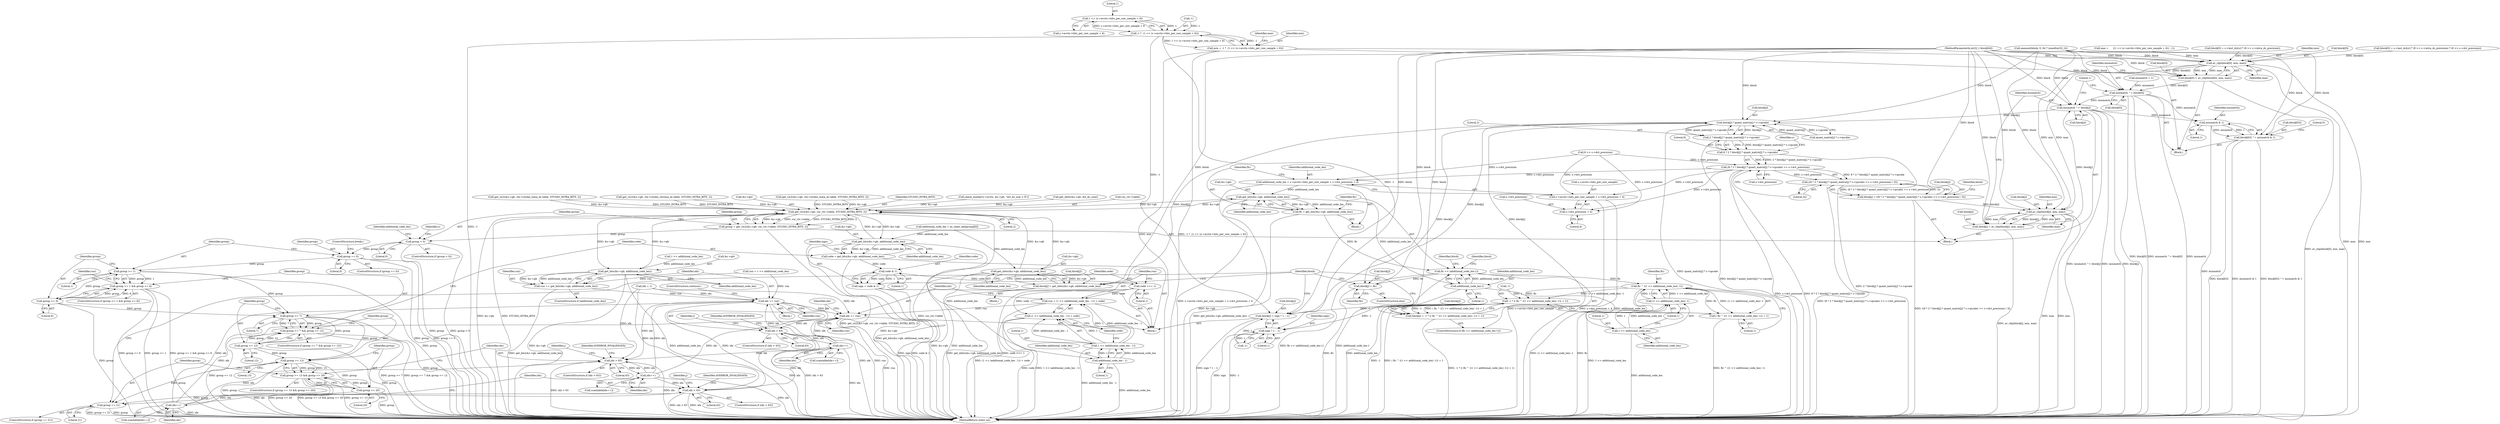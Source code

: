 digraph "0_FFmpeg_d227ed5d598340e719eff7156b1aa0a4469e9a6a@pointer" {
"1000164" [label="(Call,1 << (s->avctx->bits_per_raw_sample + 6))"];
"1000161" [label="(Call,-1 *  (1 << (s->avctx->bits_per_raw_sample + 6)))"];
"1000159" [label="(Call,min = -1 *  (1 << (s->avctx->bits_per_raw_sample + 6)))"];
"1000373" [label="(Call,av_clip(block[0], min, max))"];
"1000369" [label="(Call,block[0] = av_clip(block[0], min, max))"];
"1000379" [label="(Call,mismatch ^= block[0])"];
"1000659" [label="(Call,mismatch ^= block[j])"];
"1000634" [label="(Call,block[j] * quant_matrix[j] * s->qscale)"];
"1000632" [label="(Call,2 * block[j] * quant_matrix[j] * s->qscale)"];
"1000630" [label="(Call,8 * 2 * block[j] * quant_matrix[j] * s->qscale)"];
"1000629" [label="(Call,(8 * 2 * block[j] * quant_matrix[j] * s->qscale) >> s->dct_precision)"];
"1000575" [label="(Call,additional_code_len = s->avctx->bits_per_raw_sample + s->dct_precision + 4)"];
"1000590" [label="(Call,get_bits(&s->gb, additional_code_len))"];
"1000389" [label="(Call,get_vlc2(&s->gb, cur_vlc->table, STUDIO_INTRA_BITS, 2))"];
"1000387" [label="(Call,group = get_vlc2(&s->gb, cur_vlc->table, STUDIO_INTRA_BITS, 2))"];
"1000400" [label="(Call,group < 0)"];
"1000432" [label="(Call,group == 0)"];
"1000440" [label="(Call,group >= 1)"];
"1000439" [label="(Call,group >= 1 && group <= 6)"];
"1000443" [label="(Call,group <= 6)"];
"1000469" [label="(Call,group >= 7)"];
"1000468" [label="(Call,group >= 7 && group <= 12)"];
"1000472" [label="(Call,group <= 12)"];
"1000528" [label="(Call,group >= 13)"];
"1000527" [label="(Call,group >= 13 && group <= 20)"];
"1000531" [label="(Call,group <= 20)"];
"1000559" [label="(Call,group == 21)"];
"1000456" [label="(Call,get_bits(&s->gb, additional_code_len))"];
"1000454" [label="(Call,run += get_bits(&s->gb, additional_code_len))"];
"1000462" [label="(Call,idx += run)"];
"1000501" [label="(Call,idx += run)"];
"1000505" [label="(Call,idx > 63)"];
"1000514" [label="(Call,idx++)"];
"1000536" [label="(Call,idx > 63)"];
"1000545" [label="(Call,idx++)"];
"1000564" [label="(Call,idx > 63)"];
"1000573" [label="(Call,idx++)"];
"1000478" [label="(Call,get_bits(&s->gb, additional_code_len))"];
"1000476" [label="(Call,code = get_bits(&s->gb, additional_code_len))"];
"1000486" [label="(Call,code & 1)"];
"1000484" [label="(Call,sign = code & 1)"];
"1000489" [label="(Call,code >>= 1)"];
"1000492" [label="(Call,run = (1 << (additional_code_len - 1)) + code)"];
"1000494" [label="(Call,(1 << (additional_code_len - 1)) + code)"];
"1000497" [label="(Call,additional_code_len - 1)"];
"1000495" [label="(Call,1 << (additional_code_len - 1))"];
"1000551" [label="(Call,get_xbits(&s->gb, additional_code_len))"];
"1000547" [label="(Call,block[j] = get_xbits(&s->gb, additional_code_len))"];
"1000588" [label="(Call,flc = get_bits(&s->gb, additional_code_len))"];
"1000597" [label="(Call,flc >> (additional_code_len-1))"];
"1000610" [label="(Call,flc ^ ((1 << additional_code_len) -1))"];
"1000606" [label="(Call,-1 * (( flc ^ ((1 << additional_code_len) -1)) + 1))"];
"1000516" [label="(Call,block[j] = sign ? 1 : -1)"];
"1000520" [label="(Call,sign ? 1 : -1)"];
"1000602" [label="(Call,block[j] = -1 * (( flc ^ ((1 << additional_code_len) -1)) + 1))"];
"1000609" [label="(Call,( flc ^ ((1 << additional_code_len) -1)) + 1)"];
"1000619" [label="(Call,block[j] = flc)"];
"1000599" [label="(Call,additional_code_len-1)"];
"1000613" [label="(Call,1 << additional_code_len)"];
"1000612" [label="(Call,(1 << additional_code_len) -1)"];
"1000577" [label="(Call,s->avctx->bits_per_raw_sample + s->dct_precision + 4)"];
"1000583" [label="(Call,s->dct_precision + 4)"];
"1000628" [label="(Call,((8 * 2 * block[j] * quant_matrix[j] * s->qscale) >> s->dct_precision) / 32)"];
"1000624" [label="(Call,block[j] = ((8 * 2 * block[j] * quant_matrix[j] * s->qscale) >> s->dct_precision) / 32)"];
"1000653" [label="(Call,av_clip(block[j], min, max))"];
"1000649" [label="(Call,block[j] = av_clip(block[j], min, max))"];
"1000668" [label="(Call,mismatch & 1)"];
"1000664" [label="(Call,block[63] ^= mismatch & 1)"];
"1000576" [label="(Identifier,additional_code_len)"];
"1000465" [label="(ControlStructure,continue;)"];
"1000400" [label="(Call,group < 0)"];
"1000629" [label="(Call,(8 * 2 * block[j] * quant_matrix[j] * s->qscale) >> s->dct_precision)"];
"1000438" [label="(ControlStructure,if (group >= 1 && group <= 6))"];
"1000385" [label="(Literal,1)"];
"1000660" [label="(Identifier,mismatch)"];
"1000388" [label="(Identifier,group)"];
"1000491" [label="(Literal,1)"];
"1000443" [label="(Call,group <= 6)"];
"1000668" [label="(Call,mismatch & 1)"];
"1000523" [label="(Call,-1)"];
"1000645" [label="(Call,s->dct_precision)"];
"1000651" [label="(Identifier,block)"];
"1000573" [label="(Call,idx++)"];
"1000507" [label="(Literal,63)"];
"1000597" [label="(Call,flc >> (additional_code_len-1))"];
"1000600" [label="(Identifier,additional_code_len)"];
"1000463" [label="(Identifier,idx)"];
"1000536" [label="(Call,idx > 63)"];
"1000623" [label="(Identifier,flc)"];
"1000492" [label="(Call,run = (1 << (additional_code_len - 1)) + code)"];
"1000406" [label="(Identifier,s)"];
"1000166" [label="(Call,s->avctx->bits_per_raw_sample + 6)"];
"1000399" [label="(ControlStructure,if (group < 0))"];
"1000386" [label="(Block,)"];
"1000484" [label="(Call,sign = code & 1)"];
"1000552" [label="(Call,&s->gb)"];
"1000503" [label="(Identifier,run)"];
"1000630" [label="(Call,8 * 2 * block[j] * quant_matrix[j] * s->qscale)"];
"1000187" [label="(Call,mismatch = 1)"];
"1000604" [label="(Identifier,block)"];
"1000369" [label="(Call,block[0] = av_clip(block[0], min, max))"];
"1000442" [label="(Literal,1)"];
"1000547" [label="(Call,block[j] = get_xbits(&s->gb, additional_code_len))"];
"1000609" [label="(Call,( flc ^ ((1 << additional_code_len) -1)) + 1)"];
"1000615" [label="(Identifier,additional_code_len)"];
"1000364" [label="(Call,8 >> s->dct_precision)"];
"1000472" [label="(Call,group <= 12)"];
"1000498" [label="(Identifier,additional_code_len)"];
"1000548" [label="(Call,block[j])"];
"1000432" [label="(Call,group == 0)"];
"1000332" [label="(Call,block[0] = s->last_dc[cc] * (8 >> s->intra_dc_precision))"];
"1000473" [label="(Identifier,group)"];
"1000175" [label="(Identifier,max)"];
"1000497" [label="(Call,additional_code_len - 1)"];
"1000624" [label="(Call,block[j] = ((8 * 2 * block[j] * quant_matrix[j] * s->qscale) >> s->dct_precision) / 32)"];
"1000456" [label="(Call,get_bits(&s->gb, additional_code_len))"];
"1000297" [label="(Call,get_xbits(&s->gb, dct_dc_size))"];
"1000109" [label="(MethodParameterIn,int32_t block[64])"];
"1000434" [label="(Literal,0)"];
"1000612" [label="(Call,(1 << additional_code_len) -1)"];
"1000470" [label="(Identifier,group)"];
"1000664" [label="(Call,block[63] ^= mismatch & 1)"];
"1000506" [label="(Identifier,idx)"];
"1000486" [label="(Call,code & 1)"];
"1000628" [label="(Call,((8 * 2 * block[j] * quant_matrix[j] * s->qscale) >> s->dct_precision) / 32)"];
"1000165" [label="(Literal,1)"];
"1000560" [label="(Identifier,group)"];
"1000570" [label="(Identifier,j)"];
"1000520" [label="(Call,sign ? 1 : -1)"];
"1000596" [label="(ControlStructure,if (flc >> (additional_code_len-1)))"];
"1000526" [label="(ControlStructure,if (group >= 13 && group <= 20))"];
"1000496" [label="(Literal,1)"];
"1000649" [label="(Call,block[j] = av_clip(block[j], min, max))"];
"1000564" [label="(Call,idx > 63)"];
"1000669" [label="(Identifier,mismatch)"];
"1000517" [label="(Call,block[j])"];
"1000542" [label="(Identifier,j)"];
"1000568" [label="(Identifier,AVERROR_INVALIDDATA)"];
"1000565" [label="(Identifier,idx)"];
"1000632" [label="(Call,2 * block[j] * quant_matrix[j] * s->qscale)"];
"1000625" [label="(Call,block[j])"];
"1000381" [label="(Call,block[0])"];
"1000433" [label="(Identifier,group)"];
"1000159" [label="(Call,min = -1 *  (1 << (s->avctx->bits_per_raw_sample + 6)))"];
"1000439" [label="(Call,group >= 1 && group <= 6)"];
"1000537" [label="(Identifier,idx)"];
"1000162" [label="(Call,-1)"];
"1000595" [label="(Identifier,additional_code_len)"];
"1000505" [label="(Call,idx > 63)"];
"1000485" [label="(Identifier,sign)"];
"1000659" [label="(Call,mismatch ^= block[j])"];
"1000588" [label="(Call,flc = get_bits(&s->gb, additional_code_len))"];
"1000500" [label="(Identifier,code)"];
"1000577" [label="(Call,s->avctx->bits_per_raw_sample + s->dct_precision + 4)"];
"1000571" [label="(Call,scantable[idx++])"];
"1000672" [label="(Literal,0)"];
"1000387" [label="(Call,group = get_vlc2(&s->gb, cur_vlc->table, STUDIO_INTRA_BITS, 2))"];
"1000446" [label="(Block,)"];
"1000530" [label="(Literal,13)"];
"1000635" [label="(Call,block[j])"];
"1000412" [label="(Call,additional_code_len = ac_state_tab[group][0])"];
"1000511" [label="(Identifier,j)"];
"1000543" [label="(Call,scantable[idx++])"];
"1000561" [label="(Literal,21)"];
"1000448" [label="(Identifier,run)"];
"1000474" [label="(Literal,12)"];
"1000634" [label="(Call,block[j] * quant_matrix[j] * s->qscale)"];
"1000444" [label="(Identifier,group)"];
"1000540" [label="(Identifier,AVERROR_INVALIDDATA)"];
"1000379" [label="(Call,mismatch ^= block[0])"];
"1000493" [label="(Identifier,run)"];
"1000190" [label="(Call,memset(block, 0, 64 * sizeof(int32_t)))"];
"1000161" [label="(Call,-1 *  (1 << (s->avctx->bits_per_raw_sample + 6)))"];
"1000532" [label="(Identifier,group)"];
"1000452" [label="(ControlStructure,if (additional_code_len))"];
"1000440" [label="(Call,group >= 1)"];
"1000613" [label="(Call,1 << additional_code_len)"];
"1000254" [label="(Call,get_vlc2(&s->gb, ctx->studio_chroma_dc.table, STUDIO_INTRA_BITS, 2))"];
"1000455" [label="(Identifier,run)"];
"1000488" [label="(Literal,1)"];
"1000461" [label="(Identifier,additional_code_len)"];
"1000535" [label="(ControlStructure,if (idx > 63))"];
"1000476" [label="(Call,code = get_bits(&s->gb, additional_code_len))"];
"1000499" [label="(Literal,1)"];
"1000626" [label="(Identifier,block)"];
"1000558" [label="(ControlStructure,if (group == 21))"];
"1000583" [label="(Call,s->dct_precision + 4)"];
"1000380" [label="(Identifier,mismatch)"];
"1000638" [label="(Call,quant_matrix[j] * s->qscale)"];
"1000447" [label="(Call,run = 1 << additional_code_len)"];
"1000534" [label="(Block,)"];
"1000521" [label="(Identifier,sign)"];
"1000377" [label="(Identifier,min)"];
"1000441" [label="(Identifier,group)"];
"1000489" [label="(Call,code >>= 1)"];
"1000606" [label="(Call,-1 * (( flc ^ ((1 << additional_code_len) -1)) + 1))"];
"1000531" [label="(Call,group <= 20)"];
"1000475" [label="(Block,)"];
"1000126" [label="(Call,idx = 1)"];
"1000620" [label="(Call,block[j])"];
"1000587" [label="(Literal,4)"];
"1000374" [label="(Call,block[0])"];
"1000468" [label="(Call,group >= 7 && group <= 12)"];
"1000478" [label="(Call,get_bits(&s->gb, additional_code_len))"];
"1000431" [label="(ControlStructure,if (group == 0))"];
"1000614" [label="(Literal,1)"];
"1000658" [label="(Identifier,max)"];
"1000546" [label="(Identifier,idx)"];
"1000619" [label="(Call,block[j] = flc)"];
"1000650" [label="(Call,block[j])"];
"1000490" [label="(Identifier,code)"];
"1000516" [label="(Call,block[j] = sign ? 1 : -1)"];
"1000494" [label="(Call,(1 << (additional_code_len - 1)) + code)"];
"1000483" [label="(Identifier,additional_code_len)"];
"1000522" [label="(Literal,1)"];
"1000654" [label="(Call,block[j])"];
"1000502" [label="(Identifier,idx)"];
"1000607" [label="(Call,-1)"];
"1000479" [label="(Call,&s->gb)"];
"1000538" [label="(Literal,63)"];
"1000661" [label="(Call,block[j])"];
"1000445" [label="(Literal,6)"];
"1000545" [label="(Call,idx++)"];
"1000633" [label="(Literal,2)"];
"1000574" [label="(Identifier,idx)"];
"1000617" [label="(Literal,1)"];
"1000401" [label="(Identifier,group)"];
"1000467" [label="(ControlStructure,if (group >= 7 && group <= 12))"];
"1000495" [label="(Call,1 << (additional_code_len - 1))"];
"1000665" [label="(Call,block[63])"];
"1000394" [label="(Call,cur_vlc->table)"];
"1000562" [label="(Block,)"];
"1000602" [label="(Call,block[j] = -1 * (( flc ^ ((1 << additional_code_len) -1)) + 1))"];
"1000471" [label="(Literal,7)"];
"1000449" [label="(Call,1 << additional_code_len)"];
"1000563" [label="(ControlStructure,if (idx > 63))"];
"1000591" [label="(Call,&s->gb)"];
"1000590" [label="(Call,get_bits(&s->gb, additional_code_len))"];
"1000512" [label="(Call,scantable[idx++])"];
"1000207" [label="(Call,get_vlc2(&s->gb, ctx->studio_luma_dc.table, STUDIO_INTRA_BITS, 2))"];
"1000603" [label="(Call,block[j])"];
"1000529" [label="(Identifier,group)"];
"1000464" [label="(Identifier,run)"];
"1000610" [label="(Call,flc ^ ((1 << additional_code_len) -1))"];
"1000646" [label="(Identifier,s)"];
"1000378" [label="(Identifier,max)"];
"1000653" [label="(Call,av_clip(block[j], min, max))"];
"1000575" [label="(Call,additional_code_len = s->avctx->bits_per_raw_sample + s->dct_precision + 4)"];
"1000599" [label="(Call,additional_code_len-1)"];
"1000239" [label="(Call,get_vlc2(&s->gb, ctx->studio_luma_dc.table, STUDIO_INTRA_BITS, 2))"];
"1000477" [label="(Identifier,code)"];
"1000348" [label="(Call,block[0] = s->last_dc[cc] * (8 >> s->intra_dc_precision) * (8 >> s->dct_precision))"];
"1000598" [label="(Identifier,flc)"];
"1000670" [label="(Literal,1)"];
"1000589" [label="(Identifier,flc)"];
"1000584" [label="(Call,s->dct_precision)"];
"1000436" [label="(ControlStructure,break;)"];
"1000469" [label="(Call,group >= 7)"];
"1000454" [label="(Call,run += get_bits(&s->gb, additional_code_len))"];
"1000389" [label="(Call,get_vlc2(&s->gb, cur_vlc->table, STUDIO_INTRA_BITS, 2))"];
"1000509" [label="(Identifier,AVERROR_INVALIDDATA)"];
"1000390" [label="(Call,&s->gb)"];
"1000648" [label="(Literal,32)"];
"1000164" [label="(Call,1 << (s->avctx->bits_per_raw_sample + 6))"];
"1000174" [label="(Call,max =      ((1 << (s->avctx->bits_per_raw_sample + 6)) - 1))"];
"1000514" [label="(Call,idx++)"];
"1000578" [label="(Call,s->avctx->bits_per_raw_sample)"];
"1000618" [label="(ControlStructure,else)"];
"1000397" [label="(Identifier,STUDIO_INTRA_BITS)"];
"1000457" [label="(Call,&s->gb)"];
"1000601" [label="(Literal,1)"];
"1000402" [label="(Literal,0)"];
"1000559" [label="(Call,group == 21)"];
"1000501" [label="(Call,idx += run)"];
"1000566" [label="(Literal,63)"];
"1000487" [label="(Identifier,code)"];
"1000621" [label="(Identifier,block)"];
"1000515" [label="(Identifier,idx)"];
"1000370" [label="(Call,block[0])"];
"1000611" [label="(Identifier,flc)"];
"1000413" [label="(Identifier,additional_code_len)"];
"1000528" [label="(Call,group >= 13)"];
"1000111" [label="(Block,)"];
"1000616" [label="(Literal,1)"];
"1000373" [label="(Call,av_clip(block[0], min, max))"];
"1000551" [label="(Call,get_xbits(&s->gb, additional_code_len))"];
"1000556" [label="(Identifier,additional_code_len)"];
"1000631" [label="(Literal,8)"];
"1000504" [label="(ControlStructure,if (idx > 63))"];
"1000398" [label="(Literal,2)"];
"1000673" [label="(MethodReturn,static int)"];
"1000160" [label="(Identifier,min)"];
"1000462" [label="(Call,idx += run)"];
"1000657" [label="(Identifier,min)"];
"1000527" [label="(Call,group >= 13 && group <= 20)"];
"1000310" [label="(Call,check_marker(s->avctx, &s->gb, \"dct_dc_size > 8\"))"];
"1000533" [label="(Literal,20)"];
"1000164" -> "1000161"  [label="AST: "];
"1000164" -> "1000166"  [label="CFG: "];
"1000165" -> "1000164"  [label="AST: "];
"1000166" -> "1000164"  [label="AST: "];
"1000161" -> "1000164"  [label="CFG: "];
"1000164" -> "1000161"  [label="DDG: 1"];
"1000164" -> "1000161"  [label="DDG: s->avctx->bits_per_raw_sample + 6"];
"1000161" -> "1000159"  [label="AST: "];
"1000162" -> "1000161"  [label="AST: "];
"1000159" -> "1000161"  [label="CFG: "];
"1000161" -> "1000673"  [label="DDG: -1"];
"1000161" -> "1000159"  [label="DDG: -1"];
"1000161" -> "1000159"  [label="DDG: 1 << (s->avctx->bits_per_raw_sample + 6)"];
"1000162" -> "1000161"  [label="DDG: 1"];
"1000161" -> "1000516"  [label="DDG: -1"];
"1000161" -> "1000520"  [label="DDG: -1"];
"1000159" -> "1000111"  [label="AST: "];
"1000160" -> "1000159"  [label="AST: "];
"1000175" -> "1000159"  [label="CFG: "];
"1000159" -> "1000673"  [label="DDG: min"];
"1000159" -> "1000673"  [label="DDG: -1 *  (1 << (s->avctx->bits_per_raw_sample + 6))"];
"1000159" -> "1000373"  [label="DDG: min"];
"1000373" -> "1000369"  [label="AST: "];
"1000373" -> "1000378"  [label="CFG: "];
"1000374" -> "1000373"  [label="AST: "];
"1000377" -> "1000373"  [label="AST: "];
"1000378" -> "1000373"  [label="AST: "];
"1000369" -> "1000373"  [label="CFG: "];
"1000373" -> "1000673"  [label="DDG: min"];
"1000373" -> "1000673"  [label="DDG: max"];
"1000373" -> "1000369"  [label="DDG: block[0]"];
"1000373" -> "1000369"  [label="DDG: min"];
"1000373" -> "1000369"  [label="DDG: max"];
"1000348" -> "1000373"  [label="DDG: block[0]"];
"1000332" -> "1000373"  [label="DDG: block[0]"];
"1000190" -> "1000373"  [label="DDG: block"];
"1000109" -> "1000373"  [label="DDG: block"];
"1000174" -> "1000373"  [label="DDG: max"];
"1000373" -> "1000653"  [label="DDG: min"];
"1000373" -> "1000653"  [label="DDG: max"];
"1000369" -> "1000111"  [label="AST: "];
"1000370" -> "1000369"  [label="AST: "];
"1000380" -> "1000369"  [label="CFG: "];
"1000369" -> "1000673"  [label="DDG: av_clip(block[0], min, max)"];
"1000109" -> "1000369"  [label="DDG: block"];
"1000369" -> "1000379"  [label="DDG: block[0]"];
"1000379" -> "1000111"  [label="AST: "];
"1000379" -> "1000381"  [label="CFG: "];
"1000380" -> "1000379"  [label="AST: "];
"1000381" -> "1000379"  [label="AST: "];
"1000385" -> "1000379"  [label="CFG: "];
"1000379" -> "1000673"  [label="DDG: mismatch"];
"1000379" -> "1000673"  [label="DDG: mismatch ^= block[0]"];
"1000379" -> "1000673"  [label="DDG: block[0]"];
"1000187" -> "1000379"  [label="DDG: mismatch"];
"1000190" -> "1000379"  [label="DDG: block"];
"1000109" -> "1000379"  [label="DDG: block"];
"1000379" -> "1000659"  [label="DDG: mismatch"];
"1000379" -> "1000668"  [label="DDG: mismatch"];
"1000659" -> "1000386"  [label="AST: "];
"1000659" -> "1000661"  [label="CFG: "];
"1000660" -> "1000659"  [label="AST: "];
"1000661" -> "1000659"  [label="AST: "];
"1000385" -> "1000659"  [label="CFG: "];
"1000659" -> "1000673"  [label="DDG: mismatch"];
"1000659" -> "1000673"  [label="DDG: block[j]"];
"1000659" -> "1000673"  [label="DDG: mismatch ^= block[j]"];
"1000659" -> "1000634"  [label="DDG: block[j]"];
"1000649" -> "1000659"  [label="DDG: block[j]"];
"1000190" -> "1000659"  [label="DDG: block"];
"1000109" -> "1000659"  [label="DDG: block"];
"1000659" -> "1000668"  [label="DDG: mismatch"];
"1000634" -> "1000632"  [label="AST: "];
"1000634" -> "1000638"  [label="CFG: "];
"1000635" -> "1000634"  [label="AST: "];
"1000638" -> "1000634"  [label="AST: "];
"1000632" -> "1000634"  [label="CFG: "];
"1000634" -> "1000673"  [label="DDG: quant_matrix[j] * s->qscale"];
"1000634" -> "1000632"  [label="DDG: block[j]"];
"1000634" -> "1000632"  [label="DDG: quant_matrix[j] * s->qscale"];
"1000547" -> "1000634"  [label="DDG: block[j]"];
"1000190" -> "1000634"  [label="DDG: block"];
"1000602" -> "1000634"  [label="DDG: block[j]"];
"1000516" -> "1000634"  [label="DDG: block[j]"];
"1000619" -> "1000634"  [label="DDG: block[j]"];
"1000109" -> "1000634"  [label="DDG: block"];
"1000638" -> "1000634"  [label="DDG: quant_matrix[j]"];
"1000638" -> "1000634"  [label="DDG: s->qscale"];
"1000632" -> "1000630"  [label="AST: "];
"1000633" -> "1000632"  [label="AST: "];
"1000630" -> "1000632"  [label="CFG: "];
"1000632" -> "1000673"  [label="DDG: block[j] * quant_matrix[j] * s->qscale"];
"1000632" -> "1000630"  [label="DDG: 2"];
"1000632" -> "1000630"  [label="DDG: block[j] * quant_matrix[j] * s->qscale"];
"1000630" -> "1000629"  [label="AST: "];
"1000631" -> "1000630"  [label="AST: "];
"1000646" -> "1000630"  [label="CFG: "];
"1000630" -> "1000673"  [label="DDG: 2 * block[j] * quant_matrix[j] * s->qscale"];
"1000630" -> "1000629"  [label="DDG: 8"];
"1000630" -> "1000629"  [label="DDG: 2 * block[j] * quant_matrix[j] * s->qscale"];
"1000629" -> "1000628"  [label="AST: "];
"1000629" -> "1000645"  [label="CFG: "];
"1000645" -> "1000629"  [label="AST: "];
"1000648" -> "1000629"  [label="CFG: "];
"1000629" -> "1000673"  [label="DDG: 8 * 2 * block[j] * quant_matrix[j] * s->qscale"];
"1000629" -> "1000673"  [label="DDG: s->dct_precision"];
"1000629" -> "1000575"  [label="DDG: s->dct_precision"];
"1000629" -> "1000577"  [label="DDG: s->dct_precision"];
"1000629" -> "1000583"  [label="DDG: s->dct_precision"];
"1000629" -> "1000628"  [label="DDG: 8 * 2 * block[j] * quant_matrix[j] * s->qscale"];
"1000629" -> "1000628"  [label="DDG: s->dct_precision"];
"1000364" -> "1000629"  [label="DDG: s->dct_precision"];
"1000575" -> "1000562"  [label="AST: "];
"1000575" -> "1000577"  [label="CFG: "];
"1000576" -> "1000575"  [label="AST: "];
"1000577" -> "1000575"  [label="AST: "];
"1000589" -> "1000575"  [label="CFG: "];
"1000575" -> "1000673"  [label="DDG: s->avctx->bits_per_raw_sample + s->dct_precision + 4"];
"1000364" -> "1000575"  [label="DDG: s->dct_precision"];
"1000575" -> "1000590"  [label="DDG: additional_code_len"];
"1000590" -> "1000588"  [label="AST: "];
"1000590" -> "1000595"  [label="CFG: "];
"1000591" -> "1000590"  [label="AST: "];
"1000595" -> "1000590"  [label="AST: "];
"1000588" -> "1000590"  [label="CFG: "];
"1000590" -> "1000673"  [label="DDG: &s->gb"];
"1000590" -> "1000389"  [label="DDG: &s->gb"];
"1000590" -> "1000588"  [label="DDG: &s->gb"];
"1000590" -> "1000588"  [label="DDG: additional_code_len"];
"1000389" -> "1000590"  [label="DDG: &s->gb"];
"1000590" -> "1000599"  [label="DDG: additional_code_len"];
"1000389" -> "1000387"  [label="AST: "];
"1000389" -> "1000398"  [label="CFG: "];
"1000390" -> "1000389"  [label="AST: "];
"1000394" -> "1000389"  [label="AST: "];
"1000397" -> "1000389"  [label="AST: "];
"1000398" -> "1000389"  [label="AST: "];
"1000387" -> "1000389"  [label="CFG: "];
"1000389" -> "1000673"  [label="DDG: STUDIO_INTRA_BITS"];
"1000389" -> "1000673"  [label="DDG: cur_vlc->table"];
"1000389" -> "1000673"  [label="DDG: &s->gb"];
"1000389" -> "1000387"  [label="DDG: &s->gb"];
"1000389" -> "1000387"  [label="DDG: cur_vlc->table"];
"1000389" -> "1000387"  [label="DDG: STUDIO_INTRA_BITS"];
"1000389" -> "1000387"  [label="DDG: 2"];
"1000297" -> "1000389"  [label="DDG: &s->gb"];
"1000456" -> "1000389"  [label="DDG: &s->gb"];
"1000254" -> "1000389"  [label="DDG: &s->gb"];
"1000254" -> "1000389"  [label="DDG: STUDIO_INTRA_BITS"];
"1000239" -> "1000389"  [label="DDG: &s->gb"];
"1000239" -> "1000389"  [label="DDG: STUDIO_INTRA_BITS"];
"1000478" -> "1000389"  [label="DDG: &s->gb"];
"1000207" -> "1000389"  [label="DDG: &s->gb"];
"1000207" -> "1000389"  [label="DDG: STUDIO_INTRA_BITS"];
"1000310" -> "1000389"  [label="DDG: &s->gb"];
"1000551" -> "1000389"  [label="DDG: &s->gb"];
"1000389" -> "1000456"  [label="DDG: &s->gb"];
"1000389" -> "1000478"  [label="DDG: &s->gb"];
"1000389" -> "1000551"  [label="DDG: &s->gb"];
"1000387" -> "1000386"  [label="AST: "];
"1000388" -> "1000387"  [label="AST: "];
"1000401" -> "1000387"  [label="CFG: "];
"1000387" -> "1000673"  [label="DDG: get_vlc2(&s->gb, cur_vlc->table, STUDIO_INTRA_BITS, 2)"];
"1000387" -> "1000400"  [label="DDG: group"];
"1000400" -> "1000399"  [label="AST: "];
"1000400" -> "1000402"  [label="CFG: "];
"1000401" -> "1000400"  [label="AST: "];
"1000402" -> "1000400"  [label="AST: "];
"1000406" -> "1000400"  [label="CFG: "];
"1000413" -> "1000400"  [label="CFG: "];
"1000400" -> "1000673"  [label="DDG: group"];
"1000400" -> "1000673"  [label="DDG: group < 0"];
"1000400" -> "1000432"  [label="DDG: group"];
"1000432" -> "1000431"  [label="AST: "];
"1000432" -> "1000434"  [label="CFG: "];
"1000433" -> "1000432"  [label="AST: "];
"1000434" -> "1000432"  [label="AST: "];
"1000436" -> "1000432"  [label="CFG: "];
"1000441" -> "1000432"  [label="CFG: "];
"1000432" -> "1000673"  [label="DDG: group == 0"];
"1000432" -> "1000673"  [label="DDG: group"];
"1000432" -> "1000440"  [label="DDG: group"];
"1000440" -> "1000439"  [label="AST: "];
"1000440" -> "1000442"  [label="CFG: "];
"1000441" -> "1000440"  [label="AST: "];
"1000442" -> "1000440"  [label="AST: "];
"1000444" -> "1000440"  [label="CFG: "];
"1000439" -> "1000440"  [label="CFG: "];
"1000440" -> "1000673"  [label="DDG: group"];
"1000440" -> "1000439"  [label="DDG: group"];
"1000440" -> "1000439"  [label="DDG: 1"];
"1000440" -> "1000443"  [label="DDG: group"];
"1000440" -> "1000469"  [label="DDG: group"];
"1000439" -> "1000438"  [label="AST: "];
"1000439" -> "1000443"  [label="CFG: "];
"1000443" -> "1000439"  [label="AST: "];
"1000448" -> "1000439"  [label="CFG: "];
"1000470" -> "1000439"  [label="CFG: "];
"1000439" -> "1000673"  [label="DDG: group <= 6"];
"1000439" -> "1000673"  [label="DDG: group >= 1"];
"1000439" -> "1000673"  [label="DDG: group >= 1 && group <= 6"];
"1000443" -> "1000439"  [label="DDG: group"];
"1000443" -> "1000439"  [label="DDG: 6"];
"1000443" -> "1000445"  [label="CFG: "];
"1000444" -> "1000443"  [label="AST: "];
"1000445" -> "1000443"  [label="AST: "];
"1000443" -> "1000673"  [label="DDG: group"];
"1000443" -> "1000469"  [label="DDG: group"];
"1000469" -> "1000468"  [label="AST: "];
"1000469" -> "1000471"  [label="CFG: "];
"1000470" -> "1000469"  [label="AST: "];
"1000471" -> "1000469"  [label="AST: "];
"1000473" -> "1000469"  [label="CFG: "];
"1000468" -> "1000469"  [label="CFG: "];
"1000469" -> "1000673"  [label="DDG: group"];
"1000469" -> "1000468"  [label="DDG: group"];
"1000469" -> "1000468"  [label="DDG: 7"];
"1000469" -> "1000472"  [label="DDG: group"];
"1000469" -> "1000528"  [label="DDG: group"];
"1000468" -> "1000467"  [label="AST: "];
"1000468" -> "1000472"  [label="CFG: "];
"1000472" -> "1000468"  [label="AST: "];
"1000477" -> "1000468"  [label="CFG: "];
"1000529" -> "1000468"  [label="CFG: "];
"1000468" -> "1000673"  [label="DDG: group <= 12"];
"1000468" -> "1000673"  [label="DDG: group >= 7 && group <= 12"];
"1000468" -> "1000673"  [label="DDG: group >= 7"];
"1000472" -> "1000468"  [label="DDG: group"];
"1000472" -> "1000468"  [label="DDG: 12"];
"1000472" -> "1000474"  [label="CFG: "];
"1000473" -> "1000472"  [label="AST: "];
"1000474" -> "1000472"  [label="AST: "];
"1000472" -> "1000673"  [label="DDG: group"];
"1000472" -> "1000528"  [label="DDG: group"];
"1000528" -> "1000527"  [label="AST: "];
"1000528" -> "1000530"  [label="CFG: "];
"1000529" -> "1000528"  [label="AST: "];
"1000530" -> "1000528"  [label="AST: "];
"1000532" -> "1000528"  [label="CFG: "];
"1000527" -> "1000528"  [label="CFG: "];
"1000528" -> "1000673"  [label="DDG: group"];
"1000528" -> "1000527"  [label="DDG: group"];
"1000528" -> "1000527"  [label="DDG: 13"];
"1000528" -> "1000531"  [label="DDG: group"];
"1000528" -> "1000559"  [label="DDG: group"];
"1000527" -> "1000526"  [label="AST: "];
"1000527" -> "1000531"  [label="CFG: "];
"1000531" -> "1000527"  [label="AST: "];
"1000537" -> "1000527"  [label="CFG: "];
"1000560" -> "1000527"  [label="CFG: "];
"1000527" -> "1000673"  [label="DDG: group >= 13"];
"1000527" -> "1000673"  [label="DDG: group <= 20"];
"1000527" -> "1000673"  [label="DDG: group >= 13 && group <= 20"];
"1000531" -> "1000527"  [label="DDG: group"];
"1000531" -> "1000527"  [label="DDG: 20"];
"1000531" -> "1000533"  [label="CFG: "];
"1000532" -> "1000531"  [label="AST: "];
"1000533" -> "1000531"  [label="AST: "];
"1000531" -> "1000673"  [label="DDG: group"];
"1000531" -> "1000559"  [label="DDG: group"];
"1000559" -> "1000558"  [label="AST: "];
"1000559" -> "1000561"  [label="CFG: "];
"1000560" -> "1000559"  [label="AST: "];
"1000561" -> "1000559"  [label="AST: "];
"1000565" -> "1000559"  [label="CFG: "];
"1000626" -> "1000559"  [label="CFG: "];
"1000559" -> "1000673"  [label="DDG: group"];
"1000559" -> "1000673"  [label="DDG: group == 21"];
"1000456" -> "1000454"  [label="AST: "];
"1000456" -> "1000461"  [label="CFG: "];
"1000457" -> "1000456"  [label="AST: "];
"1000461" -> "1000456"  [label="AST: "];
"1000454" -> "1000456"  [label="CFG: "];
"1000456" -> "1000673"  [label="DDG: additional_code_len"];
"1000456" -> "1000673"  [label="DDG: &s->gb"];
"1000456" -> "1000454"  [label="DDG: &s->gb"];
"1000456" -> "1000454"  [label="DDG: additional_code_len"];
"1000449" -> "1000456"  [label="DDG: additional_code_len"];
"1000454" -> "1000452"  [label="AST: "];
"1000455" -> "1000454"  [label="AST: "];
"1000463" -> "1000454"  [label="CFG: "];
"1000454" -> "1000673"  [label="DDG: get_bits(&s->gb, additional_code_len)"];
"1000447" -> "1000454"  [label="DDG: run"];
"1000454" -> "1000462"  [label="DDG: run"];
"1000462" -> "1000446"  [label="AST: "];
"1000462" -> "1000464"  [label="CFG: "];
"1000463" -> "1000462"  [label="AST: "];
"1000464" -> "1000462"  [label="AST: "];
"1000465" -> "1000462"  [label="CFG: "];
"1000462" -> "1000673"  [label="DDG: idx"];
"1000462" -> "1000673"  [label="DDG: run"];
"1000447" -> "1000462"  [label="DDG: run"];
"1000514" -> "1000462"  [label="DDG: idx"];
"1000573" -> "1000462"  [label="DDG: idx"];
"1000126" -> "1000462"  [label="DDG: idx"];
"1000545" -> "1000462"  [label="DDG: idx"];
"1000462" -> "1000501"  [label="DDG: idx"];
"1000462" -> "1000536"  [label="DDG: idx"];
"1000462" -> "1000564"  [label="DDG: idx"];
"1000501" -> "1000475"  [label="AST: "];
"1000501" -> "1000503"  [label="CFG: "];
"1000502" -> "1000501"  [label="AST: "];
"1000503" -> "1000501"  [label="AST: "];
"1000506" -> "1000501"  [label="CFG: "];
"1000501" -> "1000673"  [label="DDG: run"];
"1000492" -> "1000501"  [label="DDG: run"];
"1000514" -> "1000501"  [label="DDG: idx"];
"1000573" -> "1000501"  [label="DDG: idx"];
"1000126" -> "1000501"  [label="DDG: idx"];
"1000545" -> "1000501"  [label="DDG: idx"];
"1000501" -> "1000505"  [label="DDG: idx"];
"1000505" -> "1000504"  [label="AST: "];
"1000505" -> "1000507"  [label="CFG: "];
"1000506" -> "1000505"  [label="AST: "];
"1000507" -> "1000505"  [label="AST: "];
"1000509" -> "1000505"  [label="CFG: "];
"1000511" -> "1000505"  [label="CFG: "];
"1000505" -> "1000673"  [label="DDG: idx"];
"1000505" -> "1000673"  [label="DDG: idx > 63"];
"1000505" -> "1000514"  [label="DDG: idx"];
"1000514" -> "1000512"  [label="AST: "];
"1000514" -> "1000515"  [label="CFG: "];
"1000515" -> "1000514"  [label="AST: "];
"1000512" -> "1000514"  [label="CFG: "];
"1000514" -> "1000673"  [label="DDG: idx"];
"1000514" -> "1000536"  [label="DDG: idx"];
"1000514" -> "1000564"  [label="DDG: idx"];
"1000536" -> "1000535"  [label="AST: "];
"1000536" -> "1000538"  [label="CFG: "];
"1000537" -> "1000536"  [label="AST: "];
"1000538" -> "1000536"  [label="AST: "];
"1000540" -> "1000536"  [label="CFG: "];
"1000542" -> "1000536"  [label="CFG: "];
"1000536" -> "1000673"  [label="DDG: idx > 63"];
"1000536" -> "1000673"  [label="DDG: idx"];
"1000573" -> "1000536"  [label="DDG: idx"];
"1000126" -> "1000536"  [label="DDG: idx"];
"1000545" -> "1000536"  [label="DDG: idx"];
"1000536" -> "1000545"  [label="DDG: idx"];
"1000545" -> "1000543"  [label="AST: "];
"1000545" -> "1000546"  [label="CFG: "];
"1000546" -> "1000545"  [label="AST: "];
"1000543" -> "1000545"  [label="CFG: "];
"1000545" -> "1000673"  [label="DDG: idx"];
"1000545" -> "1000564"  [label="DDG: idx"];
"1000564" -> "1000563"  [label="AST: "];
"1000564" -> "1000566"  [label="CFG: "];
"1000565" -> "1000564"  [label="AST: "];
"1000566" -> "1000564"  [label="AST: "];
"1000568" -> "1000564"  [label="CFG: "];
"1000570" -> "1000564"  [label="CFG: "];
"1000564" -> "1000673"  [label="DDG: idx"];
"1000564" -> "1000673"  [label="DDG: idx > 63"];
"1000573" -> "1000564"  [label="DDG: idx"];
"1000126" -> "1000564"  [label="DDG: idx"];
"1000564" -> "1000573"  [label="DDG: idx"];
"1000573" -> "1000571"  [label="AST: "];
"1000573" -> "1000574"  [label="CFG: "];
"1000574" -> "1000573"  [label="AST: "];
"1000571" -> "1000573"  [label="CFG: "];
"1000573" -> "1000673"  [label="DDG: idx"];
"1000478" -> "1000476"  [label="AST: "];
"1000478" -> "1000483"  [label="CFG: "];
"1000479" -> "1000478"  [label="AST: "];
"1000483" -> "1000478"  [label="AST: "];
"1000476" -> "1000478"  [label="CFG: "];
"1000478" -> "1000673"  [label="DDG: &s->gb"];
"1000478" -> "1000476"  [label="DDG: &s->gb"];
"1000478" -> "1000476"  [label="DDG: additional_code_len"];
"1000412" -> "1000478"  [label="DDG: additional_code_len"];
"1000478" -> "1000497"  [label="DDG: additional_code_len"];
"1000476" -> "1000475"  [label="AST: "];
"1000477" -> "1000476"  [label="AST: "];
"1000485" -> "1000476"  [label="CFG: "];
"1000476" -> "1000673"  [label="DDG: get_bits(&s->gb, additional_code_len)"];
"1000476" -> "1000486"  [label="DDG: code"];
"1000486" -> "1000484"  [label="AST: "];
"1000486" -> "1000488"  [label="CFG: "];
"1000487" -> "1000486"  [label="AST: "];
"1000488" -> "1000486"  [label="AST: "];
"1000484" -> "1000486"  [label="CFG: "];
"1000486" -> "1000484"  [label="DDG: code"];
"1000486" -> "1000484"  [label="DDG: 1"];
"1000486" -> "1000489"  [label="DDG: code"];
"1000484" -> "1000475"  [label="AST: "];
"1000485" -> "1000484"  [label="AST: "];
"1000490" -> "1000484"  [label="CFG: "];
"1000484" -> "1000673"  [label="DDG: code & 1"];
"1000484" -> "1000673"  [label="DDG: sign"];
"1000489" -> "1000475"  [label="AST: "];
"1000489" -> "1000491"  [label="CFG: "];
"1000490" -> "1000489"  [label="AST: "];
"1000491" -> "1000489"  [label="AST: "];
"1000493" -> "1000489"  [label="CFG: "];
"1000489" -> "1000673"  [label="DDG: code >>= 1"];
"1000489" -> "1000492"  [label="DDG: code"];
"1000489" -> "1000494"  [label="DDG: code"];
"1000492" -> "1000475"  [label="AST: "];
"1000492" -> "1000494"  [label="CFG: "];
"1000493" -> "1000492"  [label="AST: "];
"1000494" -> "1000492"  [label="AST: "];
"1000502" -> "1000492"  [label="CFG: "];
"1000492" -> "1000673"  [label="DDG: (1 << (additional_code_len - 1)) + code"];
"1000495" -> "1000492"  [label="DDG: 1"];
"1000495" -> "1000492"  [label="DDG: additional_code_len - 1"];
"1000494" -> "1000500"  [label="CFG: "];
"1000495" -> "1000494"  [label="AST: "];
"1000500" -> "1000494"  [label="AST: "];
"1000494" -> "1000673"  [label="DDG: 1 << (additional_code_len - 1)"];
"1000494" -> "1000673"  [label="DDG: code"];
"1000495" -> "1000494"  [label="DDG: 1"];
"1000495" -> "1000494"  [label="DDG: additional_code_len - 1"];
"1000497" -> "1000495"  [label="AST: "];
"1000497" -> "1000499"  [label="CFG: "];
"1000498" -> "1000497"  [label="AST: "];
"1000499" -> "1000497"  [label="AST: "];
"1000495" -> "1000497"  [label="CFG: "];
"1000497" -> "1000673"  [label="DDG: additional_code_len"];
"1000497" -> "1000495"  [label="DDG: additional_code_len"];
"1000497" -> "1000495"  [label="DDG: 1"];
"1000496" -> "1000495"  [label="AST: "];
"1000500" -> "1000495"  [label="CFG: "];
"1000495" -> "1000673"  [label="DDG: additional_code_len - 1"];
"1000551" -> "1000547"  [label="AST: "];
"1000551" -> "1000556"  [label="CFG: "];
"1000552" -> "1000551"  [label="AST: "];
"1000556" -> "1000551"  [label="AST: "];
"1000547" -> "1000551"  [label="CFG: "];
"1000551" -> "1000673"  [label="DDG: additional_code_len"];
"1000551" -> "1000673"  [label="DDG: &s->gb"];
"1000551" -> "1000547"  [label="DDG: &s->gb"];
"1000551" -> "1000547"  [label="DDG: additional_code_len"];
"1000412" -> "1000551"  [label="DDG: additional_code_len"];
"1000547" -> "1000534"  [label="AST: "];
"1000548" -> "1000547"  [label="AST: "];
"1000626" -> "1000547"  [label="CFG: "];
"1000547" -> "1000673"  [label="DDG: get_xbits(&s->gb, additional_code_len)"];
"1000109" -> "1000547"  [label="DDG: block"];
"1000588" -> "1000562"  [label="AST: "];
"1000589" -> "1000588"  [label="AST: "];
"1000598" -> "1000588"  [label="CFG: "];
"1000588" -> "1000673"  [label="DDG: get_bits(&s->gb, additional_code_len)"];
"1000588" -> "1000597"  [label="DDG: flc"];
"1000597" -> "1000596"  [label="AST: "];
"1000597" -> "1000599"  [label="CFG: "];
"1000598" -> "1000597"  [label="AST: "];
"1000599" -> "1000597"  [label="AST: "];
"1000604" -> "1000597"  [label="CFG: "];
"1000621" -> "1000597"  [label="CFG: "];
"1000597" -> "1000673"  [label="DDG: additional_code_len-1"];
"1000597" -> "1000673"  [label="DDG: flc >> (additional_code_len-1)"];
"1000599" -> "1000597"  [label="DDG: additional_code_len"];
"1000599" -> "1000597"  [label="DDG: 1"];
"1000597" -> "1000610"  [label="DDG: flc"];
"1000597" -> "1000619"  [label="DDG: flc"];
"1000610" -> "1000609"  [label="AST: "];
"1000610" -> "1000612"  [label="CFG: "];
"1000611" -> "1000610"  [label="AST: "];
"1000612" -> "1000610"  [label="AST: "];
"1000617" -> "1000610"  [label="CFG: "];
"1000610" -> "1000673"  [label="DDG: flc"];
"1000610" -> "1000673"  [label="DDG: (1 << additional_code_len) -1"];
"1000610" -> "1000606"  [label="DDG: flc"];
"1000610" -> "1000606"  [label="DDG: (1 << additional_code_len) -1"];
"1000610" -> "1000609"  [label="DDG: flc"];
"1000610" -> "1000609"  [label="DDG: (1 << additional_code_len) -1"];
"1000612" -> "1000610"  [label="DDG: 1 << additional_code_len"];
"1000612" -> "1000610"  [label="DDG: 1"];
"1000606" -> "1000602"  [label="AST: "];
"1000606" -> "1000609"  [label="CFG: "];
"1000607" -> "1000606"  [label="AST: "];
"1000609" -> "1000606"  [label="AST: "];
"1000602" -> "1000606"  [label="CFG: "];
"1000606" -> "1000673"  [label="DDG: -1"];
"1000606" -> "1000673"  [label="DDG: ( flc ^ ((1 << additional_code_len) -1)) + 1"];
"1000606" -> "1000516"  [label="DDG: -1"];
"1000606" -> "1000520"  [label="DDG: -1"];
"1000606" -> "1000602"  [label="DDG: -1"];
"1000606" -> "1000602"  [label="DDG: ( flc ^ ((1 << additional_code_len) -1)) + 1"];
"1000607" -> "1000606"  [label="DDG: 1"];
"1000516" -> "1000475"  [label="AST: "];
"1000516" -> "1000520"  [label="CFG: "];
"1000517" -> "1000516"  [label="AST: "];
"1000520" -> "1000516"  [label="AST: "];
"1000626" -> "1000516"  [label="CFG: "];
"1000516" -> "1000673"  [label="DDG: sign ? 1 : -1"];
"1000523" -> "1000516"  [label="DDG: 1"];
"1000109" -> "1000516"  [label="DDG: block"];
"1000520" -> "1000522"  [label="CFG: "];
"1000520" -> "1000523"  [label="CFG: "];
"1000521" -> "1000520"  [label="AST: "];
"1000522" -> "1000520"  [label="AST: "];
"1000523" -> "1000520"  [label="AST: "];
"1000520" -> "1000673"  [label="DDG: sign"];
"1000520" -> "1000673"  [label="DDG: -1"];
"1000523" -> "1000520"  [label="DDG: 1"];
"1000602" -> "1000596"  [label="AST: "];
"1000603" -> "1000602"  [label="AST: "];
"1000626" -> "1000602"  [label="CFG: "];
"1000602" -> "1000673"  [label="DDG: -1 * (( flc ^ ((1 << additional_code_len) -1)) + 1)"];
"1000109" -> "1000602"  [label="DDG: block"];
"1000609" -> "1000617"  [label="CFG: "];
"1000617" -> "1000609"  [label="AST: "];
"1000609" -> "1000673"  [label="DDG: flc ^ ((1 << additional_code_len) -1)"];
"1000619" -> "1000618"  [label="AST: "];
"1000619" -> "1000623"  [label="CFG: "];
"1000620" -> "1000619"  [label="AST: "];
"1000623" -> "1000619"  [label="AST: "];
"1000626" -> "1000619"  [label="CFG: "];
"1000619" -> "1000673"  [label="DDG: flc"];
"1000109" -> "1000619"  [label="DDG: block"];
"1000599" -> "1000601"  [label="CFG: "];
"1000600" -> "1000599"  [label="AST: "];
"1000601" -> "1000599"  [label="AST: "];
"1000599" -> "1000673"  [label="DDG: additional_code_len"];
"1000599" -> "1000613"  [label="DDG: additional_code_len"];
"1000613" -> "1000612"  [label="AST: "];
"1000613" -> "1000615"  [label="CFG: "];
"1000614" -> "1000613"  [label="AST: "];
"1000615" -> "1000613"  [label="AST: "];
"1000616" -> "1000613"  [label="CFG: "];
"1000613" -> "1000673"  [label="DDG: additional_code_len"];
"1000613" -> "1000612"  [label="DDG: 1"];
"1000613" -> "1000612"  [label="DDG: additional_code_len"];
"1000612" -> "1000616"  [label="CFG: "];
"1000616" -> "1000612"  [label="AST: "];
"1000612" -> "1000673"  [label="DDG: 1 << additional_code_len"];
"1000577" -> "1000583"  [label="CFG: "];
"1000578" -> "1000577"  [label="AST: "];
"1000583" -> "1000577"  [label="AST: "];
"1000577" -> "1000673"  [label="DDG: s->dct_precision + 4"];
"1000577" -> "1000673"  [label="DDG: s->avctx->bits_per_raw_sample"];
"1000364" -> "1000577"  [label="DDG: s->dct_precision"];
"1000583" -> "1000587"  [label="CFG: "];
"1000584" -> "1000583"  [label="AST: "];
"1000587" -> "1000583"  [label="AST: "];
"1000364" -> "1000583"  [label="DDG: s->dct_precision"];
"1000628" -> "1000624"  [label="AST: "];
"1000628" -> "1000648"  [label="CFG: "];
"1000648" -> "1000628"  [label="AST: "];
"1000624" -> "1000628"  [label="CFG: "];
"1000628" -> "1000673"  [label="DDG: (8 * 2 * block[j] * quant_matrix[j] * s->qscale) >> s->dct_precision"];
"1000628" -> "1000624"  [label="DDG: (8 * 2 * block[j] * quant_matrix[j] * s->qscale) >> s->dct_precision"];
"1000628" -> "1000624"  [label="DDG: 32"];
"1000624" -> "1000386"  [label="AST: "];
"1000625" -> "1000624"  [label="AST: "];
"1000651" -> "1000624"  [label="CFG: "];
"1000624" -> "1000673"  [label="DDG: ((8 * 2 * block[j] * quant_matrix[j] * s->qscale) >> s->dct_precision) / 32"];
"1000109" -> "1000624"  [label="DDG: block"];
"1000624" -> "1000653"  [label="DDG: block[j]"];
"1000653" -> "1000649"  [label="AST: "];
"1000653" -> "1000658"  [label="CFG: "];
"1000654" -> "1000653"  [label="AST: "];
"1000657" -> "1000653"  [label="AST: "];
"1000658" -> "1000653"  [label="AST: "];
"1000649" -> "1000653"  [label="CFG: "];
"1000653" -> "1000673"  [label="DDG: max"];
"1000653" -> "1000673"  [label="DDG: min"];
"1000653" -> "1000649"  [label="DDG: block[j]"];
"1000653" -> "1000649"  [label="DDG: min"];
"1000653" -> "1000649"  [label="DDG: max"];
"1000190" -> "1000653"  [label="DDG: block"];
"1000109" -> "1000653"  [label="DDG: block"];
"1000649" -> "1000386"  [label="AST: "];
"1000650" -> "1000649"  [label="AST: "];
"1000660" -> "1000649"  [label="CFG: "];
"1000649" -> "1000673"  [label="DDG: av_clip(block[j], min, max)"];
"1000109" -> "1000649"  [label="DDG: block"];
"1000668" -> "1000664"  [label="AST: "];
"1000668" -> "1000670"  [label="CFG: "];
"1000669" -> "1000668"  [label="AST: "];
"1000670" -> "1000668"  [label="AST: "];
"1000664" -> "1000668"  [label="CFG: "];
"1000668" -> "1000673"  [label="DDG: mismatch"];
"1000668" -> "1000664"  [label="DDG: mismatch"];
"1000668" -> "1000664"  [label="DDG: 1"];
"1000664" -> "1000111"  [label="AST: "];
"1000665" -> "1000664"  [label="AST: "];
"1000672" -> "1000664"  [label="CFG: "];
"1000664" -> "1000673"  [label="DDG: mismatch & 1"];
"1000664" -> "1000673"  [label="DDG: block[63] ^= mismatch & 1"];
"1000664" -> "1000673"  [label="DDG: block[63]"];
"1000190" -> "1000664"  [label="DDG: block"];
"1000109" -> "1000664"  [label="DDG: block"];
}
